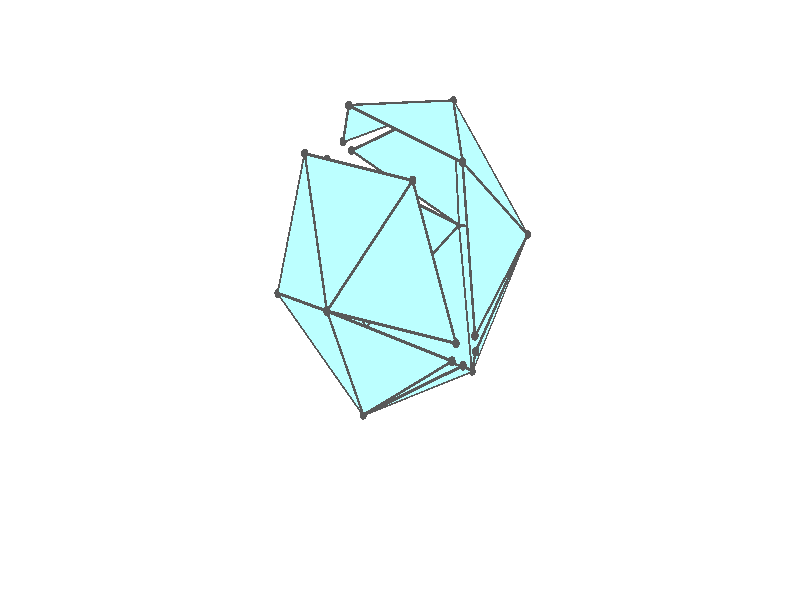 #version 3.7;
global_settings{assumed_gamma 1.0}
camera{perspective location <18.750000000000000000000000, 10.825317547305481014063844, 12.499999999999996447286321> right <0.133333333333333331482962, -0.230940107675850353485814, -0.000000000000000000000000> up <-0.064951905283832905846353, -0.037499999999999998612221, 0.129903810567665811692706> direction <0.750000000000000111022302, 0.433012701892219298294151, 0.499999999999999944488849> sky <-0.433012701892219298294151, -0.249999999999999944488849, 0.866025403784438707610605> look_at <18.000000000000000000000000, 10.392304845413262270881205, 11.999999999999996447286321>}
light_source{<18.750000000000000000000000, 10.825317547305481014063844, 12.499999999999996447286321> rgb<1.0,1.0,1.0>}
background{rgb<1,1,1>}
union{union{object{union{sphere{<-0.303530999103342913336689, 0.525731112119133481286326, -0.518325021351930814716980>,0.029999999999999998889777}sphere{<-0.303530999103343301914748, -0.525731112119133370264024, -0.518325021351930814716980>,0.029999999999999998889777}sphere{<0.607061998206686048717984, -0.000000000000000148687307, -0.518325021351930814716980>,0.029999999999999998889777}} pigment{rgb<0.1,0.1,0.1>}}object{union{cylinder{<-0.303530999103342913336689, 0.525731112119133481286326, -0.518325021351930814716980>,<-0.303530999103343301914748, -0.525731112119133370264024, -0.518325021351930814716980>,0.010000000000000000208167}cylinder{<-0.303530999103343301914748, -0.525731112119133370264024, -0.518325021351930814716980>,<0.607061998206686048717984, -0.000000000000000148687307, -0.518325021351930814716980>,0.010000000000000000208167}cylinder{<0.607061998206686048717984, -0.000000000000000148687307, -0.518325021351930814716980>,<-0.303530999103342913336689, 0.525731112119133481286326, -0.518325021351930814716980>,0.010000000000000000208167}} pigment{rgb<0.1,0.1,0.1>}}object{polygon{3.000000000000000000000000,<-0.303530999103342913336689, 0.525731112119133481286326, -0.518325021351930814716980>,<-0.303530999103343301914748, -0.525731112119133370264024, -0.518325021351930814716980>,<0.607061998206686048717984, -0.000000000000000148687307, -0.518325021351930814716980>} pigment{rgbft<0.5,1.0,1.0,0.1,0.1>}}}union{object{union{sphere{<-0.303530999103342913336689, 0.525731112119133481286326, -0.518325021351930814716980>,0.029999999999999998889777}sphere{<-0.303530999103343301914748, -0.525731112119133370264024, -0.518325021351930814716980>,0.029999999999999998889777}sphere{<-1.015816289917057524405664, 0.000000000000000443347894, 0.048974962114034958915454>,0.029999999999999998889777}} pigment{rgb<0.1,0.1,0.1>}}object{union{cylinder{<-0.303530999103342913336689, 0.525731112119133481286326, -0.518325021351930814716980>,<-0.303530999103343301914748, -0.525731112119133370264024, -0.518325021351930814716980>,0.010000000000000000208167}cylinder{<-0.303530999103343301914748, -0.525731112119133370264024, -0.518325021351930814716980>,<-1.015816289917057524405664, 0.000000000000000443347894, 0.048974962114034958915454>,0.010000000000000000208167}cylinder{<-1.015816289917057524405664, 0.000000000000000443347894, 0.048974962114034958915454>,<-0.303530999103342913336689, 0.525731112119133481286326, -0.518325021351930814716980>,0.010000000000000000208167}} pigment{rgb<0.1,0.1,0.1>}}object{polygon{3.000000000000000000000000,<-0.303530999103342913336689, 0.525731112119133481286326, -0.518325021351930814716980>,<-0.303530999103343301914748, -0.525731112119133370264024, -0.518325021351930814716980>,<-1.015816289917057524405664, 0.000000000000000443347894, 0.048974962114034958915454>} pigment{rgbft<0.5,1.0,1.0,0.1,0.1>}}}union{object{union{sphere{<-0.303530999103342913336689, 0.525731112119133481286326, -0.518325021351930703694677>,0.029999999999999998889777}sphere{<-0.584827798246249530578211, 0.879722712646230475819209, 0.430956215452159230316909>,0.029999999999999998889777}sphere{<-1.015816289917057524405664, 0.000000000000000555111512, 0.048974962114034986671030>,0.029999999999999998889777}} pigment{rgb<0.1,0.1,0.1>}}object{union{cylinder{<-0.303530999103342913336689, 0.525731112119133481286326, -0.518325021351930703694677>,<-0.584827798246249530578211, 0.879722712646230475819209, 0.430956215452159230316909>,0.010000000000000000208167}cylinder{<-0.584827798246249530578211, 0.879722712646230475819209, 0.430956215452159230316909>,<-1.015816289917057524405664, 0.000000000000000555111512, 0.048974962114034986671030>,0.010000000000000000208167}cylinder{<-1.015816289917057524405664, 0.000000000000000555111512, 0.048974962114034986671030>,<-0.303530999103342913336689, 0.525731112119133481286326, -0.518325021351930703694677>,0.010000000000000000208167}} pigment{rgb<0.1,0.1,0.1>}}object{polygon{3.000000000000000000000000,<-0.303530999103342913336689, 0.525731112119133481286326, -0.518325021351930703694677>,<-0.584827798246249530578211, 0.879722712646230475819209, 0.430956215452159230316909>,<-1.015816289917057524405664, 0.000000000000000555111512, 0.048974962114034986671030>} pigment{rgbft<0.5,1.0,1.0,0.1,0.1>}}}union{object{union{sphere{<-0.774233944955676989252424, 0.066614373797458437120866, 1.070137684116075238449639>,0.029999999999999998889777}sphere{<-0.584827798246249530578211, 0.879722712646230586841511, 0.430956215452159285828060>,0.029999999999999998889777}sphere{<-1.015816289917057746450268, 0.000000000000000499600361, 0.048974962114034736870849>,0.029999999999999998889777}} pigment{rgb<0.1,0.1,0.1>}}object{union{cylinder{<-0.774233944955676989252424, 0.066614373797458437120866, 1.070137684116075238449639>,<-0.584827798246249530578211, 0.879722712646230586841511, 0.430956215452159285828060>,0.010000000000000000208167}cylinder{<-0.584827798246249530578211, 0.879722712646230586841511, 0.430956215452159285828060>,<-1.015816289917057746450268, 0.000000000000000499600361, 0.048974962114034736870849>,0.010000000000000000208167}cylinder{<-1.015816289917057746450268, 0.000000000000000499600361, 0.048974962114034736870849>,<-0.774233944955676989252424, 0.066614373797458437120866, 1.070137684116075238449639>,0.010000000000000000208167}} pigment{rgb<0.1,0.1,0.1>}}object{polygon{3.000000000000000000000000,<-0.774233944955676989252424, 0.066614373797458437120866, 1.070137684116075238449639>,<-0.584827798246249530578211, 0.879722712646230586841511, 0.430956215452159285828060>,<-1.015816289917057746450268, 0.000000000000000499600361, 0.048974962114034736870849>} pigment{rgbft<0.5,1.0,1.0,0.1,0.1>}}}union{object{union{sphere{<-0.774233944955676989252424, 0.066614373797458492632018, 1.070137684116075238449639>,0.029999999999999998889777}sphere{<-0.584827798246249752622816, 0.879722712646230586841511, 0.430956215452159230316909>,0.029999999999999998889777}sphere{<0.100716478243410678672376, 0.637199077905130417676105, 1.190419276149858873736775>,0.029999999999999998889777}} pigment{rgb<0.1,0.1,0.1>}}object{union{cylinder{<-0.774233944955676989252424, 0.066614373797458492632018, 1.070137684116075238449639>,<-0.584827798246249752622816, 0.879722712646230586841511, 0.430956215452159230316909>,0.010000000000000000208167}cylinder{<-0.584827798246249752622816, 0.879722712646230586841511, 0.430956215452159230316909>,<0.100716478243410678672376, 0.637199077905130417676105, 1.190419276149858873736775>,0.010000000000000000208167}cylinder{<0.100716478243410678672376, 0.637199077905130417676105, 1.190419276149858873736775>,<-0.774233944955676989252424, 0.066614373797458492632018, 1.070137684116075238449639>,0.010000000000000000208167}} pigment{rgb<0.1,0.1,0.1>}}object{polygon{3.000000000000000000000000,<-0.774233944955676989252424, 0.066614373797458492632018, 1.070137684116075238449639>,<-0.584827798246249752622816, 0.879722712646230586841511, 0.430956215452159230316909>,<0.100716478243410678672376, 0.637199077905130417676105, 1.190419276149858873736775>} pigment{rgbft<0.5,1.0,1.0,0.1,0.1>}}}union{object{union{sphere{<-0.774233944955676989252424, 0.066614373797458492632018, 1.070137684116075238449639>,0.029999999999999998889777}sphere{<0.131326910571175597963745, -0.405822567691061231176519, 1.319808832338154047647549>,0.029999999999999998889777}sphere{<0.100716478243410789694678, 0.637199077905130528698407, 1.190419276149858873736775>,0.029999999999999998889777}} pigment{rgb<0.1,0.1,0.1>}}object{union{cylinder{<-0.774233944955676989252424, 0.066614373797458492632018, 1.070137684116075238449639>,<0.131326910571175597963745, -0.405822567691061231176519, 1.319808832338154047647549>,0.010000000000000000208167}cylinder{<0.131326910571175597963745, -0.405822567691061231176519, 1.319808832338154047647549>,<0.100716478243410789694678, 0.637199077905130528698407, 1.190419276149858873736775>,0.010000000000000000208167}cylinder{<0.100716478243410789694678, 0.637199077905130528698407, 1.190419276149858873736775>,<-0.774233944955676989252424, 0.066614373797458492632018, 1.070137684116075238449639>,0.010000000000000000208167}} pigment{rgb<0.1,0.1,0.1>}}object{polygon{3.000000000000000000000000,<-0.774233944955676989252424, 0.066614373797458492632018, 1.070137684116075238449639>,<0.131326910571175597963745, -0.405822567691061231176519, 1.319808832338154047647549>,<0.100716478243410789694678, 0.637199077905130528698407, 1.190419276149858873736775>} pigment{rgbft<0.5,1.0,1.0,0.1,0.1>}}}union{object{union{sphere{<0.507908144958528318113622, -0.879722712646230142752302, 0.048974962114034958915454>,0.029999999999999998889777}sphere{<-0.303530999103343024358992, -0.525731112119133259241721, -0.518325021351930592672375>,0.029999999999999998889777}sphere{<0.607061998206685826673379, -0.000000000000000277555756, -0.518325021351930592672375>,0.029999999999999998889777}} pigment{rgb<0.1,0.1,0.1>}}object{union{cylinder{<0.507908144958528318113622, -0.879722712646230142752302, 0.048974962114034958915454>,<-0.303530999103343024358992, -0.525731112119133259241721, -0.518325021351930592672375>,0.010000000000000000208167}cylinder{<-0.303530999103343024358992, -0.525731112119133259241721, -0.518325021351930592672375>,<0.607061998206685826673379, -0.000000000000000277555756, -0.518325021351930592672375>,0.010000000000000000208167}cylinder{<0.607061998206685826673379, -0.000000000000000277555756, -0.518325021351930592672375>,<0.507908144958528318113622, -0.879722712646230142752302, 0.048974962114034958915454>,0.010000000000000000208167}} pigment{rgb<0.1,0.1,0.1>}}object{polygon{3.000000000000000000000000,<0.507908144958528318113622, -0.879722712646230142752302, 0.048974962114034958915454>,<-0.303530999103343024358992, -0.525731112119133259241721, -0.518325021351930592672375>,<0.607061998206685826673379, -0.000000000000000277555756, -0.518325021351930592672375>} pigment{rgbft<0.5,1.0,1.0,0.1,0.1>}}}union{object{union{sphere{<0.507908144958528318113622, -0.879722712646230364796907, 0.048974962114034958915454>,0.029999999999999998889777}sphere{<1.054276116560917575526446, -0.066614373797458298342988, 0.430956215452159230316909>,0.029999999999999998889777}sphere{<0.607061998206686048717984, -0.000000000000000194289029, -0.518325021351930703694677>,0.029999999999999998889777}} pigment{rgb<0.1,0.1,0.1>}}object{union{cylinder{<0.507908144958528318113622, -0.879722712646230364796907, 0.048974962114034958915454>,<1.054276116560917575526446, -0.066614373797458298342988, 0.430956215452159230316909>,0.010000000000000000208167}cylinder{<1.054276116560917575526446, -0.066614373797458298342988, 0.430956215452159230316909>,<0.607061998206686048717984, -0.000000000000000194289029, -0.518325021351930703694677>,0.010000000000000000208167}cylinder{<0.607061998206686048717984, -0.000000000000000194289029, -0.518325021351930703694677>,<0.507908144958528318113622, -0.879722712646230364796907, 0.048974962114034958915454>,0.010000000000000000208167}} pigment{rgb<0.1,0.1,0.1>}}object{polygon{3.000000000000000000000000,<0.507908144958528318113622, -0.879722712646230364796907, 0.048974962114034958915454>,<1.054276116560917575526446, -0.066614373797458298342988, 0.430956215452159230316909>,<0.607061998206686048717984, -0.000000000000000194289029, -0.518325021351930703694677>} pigment{rgbft<0.5,1.0,1.0,0.1,0.1>}}}union{object{union{sphere{<0.507908144958528429135924, -0.879722712646230364796907, 0.048974962114034847893151>,0.029999999999999998889777}sphere{<1.054276116560917575526446, -0.066614373797458298342988, 0.430956215452159230316909>,0.029999999999999998889777}sphere{<0.444806712443629126418898, -0.637199077905130084609198, 1.070137684116075460494244>,0.029999999999999998889777}} pigment{rgb<0.1,0.1,0.1>}}object{union{cylinder{<0.507908144958528429135924, -0.879722712646230364796907, 0.048974962114034847893151>,<1.054276116560917575526446, -0.066614373797458298342988, 0.430956215452159230316909>,0.010000000000000000208167}cylinder{<1.054276116560917575526446, -0.066614373797458298342988, 0.430956215452159230316909>,<0.444806712443629126418898, -0.637199077905130084609198, 1.070137684116075460494244>,0.010000000000000000208167}cylinder{<0.444806712443629126418898, -0.637199077905130084609198, 1.070137684116075460494244>,<0.507908144958528429135924, -0.879722712646230364796907, 0.048974962114034847893151>,0.010000000000000000208167}} pigment{rgb<0.1,0.1,0.1>}}object{polygon{3.000000000000000000000000,<0.507908144958528429135924, -0.879722712646230364796907, 0.048974962114034847893151>,<1.054276116560917575526446, -0.066614373797458298342988, 0.430956215452159230316909>,<0.444806712443629126418898, -0.637199077905130084609198, 1.070137684116075460494244>} pigment{rgbft<0.5,1.0,1.0,0.1,0.1>}}}union{object{union{sphere{<0.501472349612157586307148, 0.405822567691061397709973, 1.190419276149858429647566>,0.029999999999999998889777}sphere{<1.054276116560917353481841, -0.066614373797458215076261, 0.430956215452159285828060>,0.029999999999999998889777}sphere{<0.444806712443629181930049, -0.637199077905130195631500, 1.070137684116075682538849>,0.029999999999999998889777}} pigment{rgb<0.1,0.1,0.1>}}object{union{cylinder{<0.501472349612157586307148, 0.405822567691061397709973, 1.190419276149858429647566>,<1.054276116560917353481841, -0.066614373797458215076261, 0.430956215452159285828060>,0.010000000000000000208167}cylinder{<1.054276116560917353481841, -0.066614373797458215076261, 0.430956215452159285828060>,<0.444806712443629181930049, -0.637199077905130195631500, 1.070137684116075682538849>,0.010000000000000000208167}cylinder{<0.444806712443629181930049, -0.637199077905130195631500, 1.070137684116075682538849>,<0.501472349612157586307148, 0.405822567691061397709973, 1.190419276149858429647566>,0.010000000000000000208167}} pigment{rgb<0.1,0.1,0.1>}}object{polygon{3.000000000000000000000000,<0.501472349612157586307148, 0.405822567691061397709973, 1.190419276149858429647566>,<1.054276116560917353481841, -0.066614373797458215076261, 0.430956215452159285828060>,<0.444806712443629181930049, -0.637199077905130195631500, 1.070137684116075682538849>} pigment{rgbft<0.5,1.0,1.0,0.1,0.1>}}}union{object{union{sphere{<-0.303530999103343024358992, 0.525731112119133481286326, -0.518325021351930814716980>,0.029999999999999998889777}sphere{<0.507908144958528762202832, 0.879722712646230142752302, 0.048974962114034903404303>,0.029999999999999998889777}sphere{<0.607061998206686048717984, -0.000000000000000166533454, -0.518325021351930814716980>,0.029999999999999998889777}} pigment{rgb<0.1,0.1,0.1>}}object{union{cylinder{<-0.303530999103343024358992, 0.525731112119133481286326, -0.518325021351930814716980>,<0.507908144958528762202832, 0.879722712646230142752302, 0.048974962114034903404303>,0.010000000000000000208167}cylinder{<0.507908144958528762202832, 0.879722712646230142752302, 0.048974962114034903404303>,<0.607061998206686048717984, -0.000000000000000166533454, -0.518325021351930814716980>,0.010000000000000000208167}cylinder{<0.607061998206686048717984, -0.000000000000000166533454, -0.518325021351930814716980>,<-0.303530999103343024358992, 0.525731112119133481286326, -0.518325021351930814716980>,0.010000000000000000208167}} pigment{rgb<0.1,0.1,0.1>}}object{polygon{3.000000000000000000000000,<-0.303530999103343024358992, 0.525731112119133481286326, -0.518325021351930814716980>,<0.507908144958528762202832, 0.879722712646230142752302, 0.048974962114034903404303>,<0.607061998206686048717984, -0.000000000000000166533454, -0.518325021351930814716980>} pigment{rgbft<0.5,1.0,1.0,0.1,0.1>}}}union{object{union{sphere{<-0.584827798246250418756631, -0.879722712646229920707697, 0.430956215452159341339211>,0.029999999999999998889777}sphere{<-0.303530999103343246403597, -0.525731112119133481286326, -0.518325021351930925739282>,0.029999999999999998889777}sphere{<-1.015816289917057524405664, 0.000000000000000444089210, 0.048974962114034986671030>,0.029999999999999998889777}} pigment{rgb<0.1,0.1,0.1>}}object{union{cylinder{<-0.584827798246250418756631, -0.879722712646229920707697, 0.430956215452159341339211>,<-0.303530999103343246403597, -0.525731112119133481286326, -0.518325021351930925739282>,0.010000000000000000208167}cylinder{<-0.303530999103343246403597, -0.525731112119133481286326, -0.518325021351930925739282>,<-1.015816289917057524405664, 0.000000000000000444089210, 0.048974962114034986671030>,0.010000000000000000208167}cylinder{<-1.015816289917057524405664, 0.000000000000000444089210, 0.048974962114034986671030>,<-0.584827798246250418756631, -0.879722712646229920707697, 0.430956215452159341339211>,0.010000000000000000208167}} pigment{rgb<0.1,0.1,0.1>}}object{polygon{3.000000000000000000000000,<-0.584827798246250418756631, -0.879722712646229920707697, 0.430956215452159341339211>,<-0.303530999103343246403597, -0.525731112119133481286326, -0.518325021351930925739282>,<-1.015816289917057524405664, 0.000000000000000444089210, 0.048974962114034986671030>} pigment{rgbft<0.5,1.0,1.0,0.1,0.1>}}}union{object{union{sphere{<-0.303530999103342913336689, 0.525731112119133481286326, -0.518325021351930814716980>,0.029999999999999998889777}sphere{<-0.584827798246249419555909, 0.879722712646230364796907, 0.430956215452159285828060>,0.029999999999999998889777}sphere{<0.417655851497259311688737, 0.946337086443687525161295, 0.120856447311984971371146>,0.029999999999999998889777}} pigment{rgb<0.1,0.1,0.1>}}object{union{cylinder{<-0.303530999103342913336689, 0.525731112119133481286326, -0.518325021351930814716980>,<-0.584827798246249419555909, 0.879722712646230364796907, 0.430956215452159285828060>,0.010000000000000000208167}cylinder{<-0.584827798246249419555909, 0.879722712646230364796907, 0.430956215452159285828060>,<0.417655851497259311688737, 0.946337086443687525161295, 0.120856447311984971371146>,0.010000000000000000208167}cylinder{<0.417655851497259311688737, 0.946337086443687525161295, 0.120856447311984971371146>,<-0.303530999103342913336689, 0.525731112119133481286326, -0.518325021351930814716980>,0.010000000000000000208167}} pigment{rgb<0.1,0.1,0.1>}}object{polygon{3.000000000000000000000000,<-0.303530999103342913336689, 0.525731112119133481286326, -0.518325021351930814716980>,<-0.584827798246249419555909, 0.879722712646230364796907, 0.430956215452159285828060>,<0.417655851497259311688737, 0.946337086443687525161295, 0.120856447311984971371146>} pigment{rgbft<0.5,1.0,1.0,0.1,0.1>}}}union{object{union{sphere{<-0.774233944955676989252424, 0.066614373797458464876442, 1.070137684116075016405034>,0.029999999999999998889777}sphere{<-0.620470372357192156975714, -0.834869120657690921838423, 0.551237807485942976626347>,0.029999999999999998889777}sphere{<-1.015816289917057746450268, 0.000000000000000492661467, 0.048974962114034834015364>,0.029999999999999998889777}} pigment{rgb<0.1,0.1,0.1>}}object{union{cylinder{<-0.774233944955676989252424, 0.066614373797458464876442, 1.070137684116075016405034>,<-0.620470372357192156975714, -0.834869120657690921838423, 0.551237807485942976626347>,0.010000000000000000208167}cylinder{<-0.620470372357192156975714, -0.834869120657690921838423, 0.551237807485942976626347>,<-1.015816289917057746450268, 0.000000000000000492661467, 0.048974962114034834015364>,0.010000000000000000208167}cylinder{<-1.015816289917057746450268, 0.000000000000000492661467, 0.048974962114034834015364>,<-0.774233944955676989252424, 0.066614373797458464876442, 1.070137684116075016405034>,0.010000000000000000208167}} pigment{rgb<0.1,0.1,0.1>}}object{polygon{3.000000000000000000000000,<-0.774233944955676989252424, 0.066614373797458464876442, 1.070137684116075016405034>,<-0.620470372357192156975714, -0.834869120657690921838423, 0.551237807485942976626347>,<-1.015816289917057746450268, 0.000000000000000492661467, 0.048974962114034834015364>} pigment{rgbft<0.5,1.0,1.0,0.1,0.1>}}}union{object{union{sphere{<0.448266283825024924869496, 0.954777665085763449503986, 0.250246003500279923237315>,0.029999999999999998889777}sphere{<-0.584827798246249974667421, 0.879722712646230475819209, 0.430956215452159285828060>,0.029999999999999998889777}sphere{<0.100716478243410789694678, 0.637199077905130417676105, 1.190419276149858873736775>,0.029999999999999998889777}} pigment{rgb<0.1,0.1,0.1>}}object{union{cylinder{<0.448266283825024924869496, 0.954777665085763449503986, 0.250246003500279923237315>,<-0.584827798246249974667421, 0.879722712646230475819209, 0.430956215452159285828060>,0.010000000000000000208167}cylinder{<-0.584827798246249974667421, 0.879722712646230475819209, 0.430956215452159285828060>,<0.100716478243410789694678, 0.637199077905130417676105, 1.190419276149858873736775>,0.010000000000000000208167}cylinder{<0.100716478243410789694678, 0.637199077905130417676105, 1.190419276149858873736775>,<0.448266283825024924869496, 0.954777665085763449503986, 0.250246003500279923237315>,0.010000000000000000208167}} pigment{rgb<0.1,0.1,0.1>}}object{polygon{3.000000000000000000000000,<0.448266283825024924869496, 0.954777665085763449503986, 0.250246003500279923237315>,<-0.584827798246249974667421, 0.879722712646230475819209, 0.430956215452159285828060>,<0.100716478243410789694678, 0.637199077905130417676105, 1.190419276149858873736775>} pigment{rgbft<0.5,1.0,1.0,0.1,0.1>}}}union{object{union{sphere{<-0.774233944955676878230122, 0.066614373797458603654320, 1.070137684116075238449639>,0.029999999999999998889777}sphere{<0.131326910571175625719320, -0.405822567691061175665368, 1.319808832338154047647549>,0.029999999999999998889777}sphere{<-0.533606381172205379570528, -0.865598821995398504114405, 0.647467905048085379249301>,0.029999999999999998889777}} pigment{rgb<0.1,0.1,0.1>}}object{union{cylinder{<-0.774233944955676878230122, 0.066614373797458603654320, 1.070137684116075238449639>,<0.131326910571175625719320, -0.405822567691061175665368, 1.319808832338154047647549>,0.010000000000000000208167}cylinder{<0.131326910571175625719320, -0.405822567691061175665368, 1.319808832338154047647549>,<-0.533606381172205379570528, -0.865598821995398504114405, 0.647467905048085379249301>,0.010000000000000000208167}cylinder{<-0.533606381172205379570528, -0.865598821995398504114405, 0.647467905048085379249301>,<-0.774233944955676878230122, 0.066614373797458603654320, 1.070137684116075238449639>,0.010000000000000000208167}} pigment{rgb<0.1,0.1,0.1>}}object{polygon{3.000000000000000000000000,<-0.774233944955676878230122, 0.066614373797458603654320, 1.070137684116075238449639>,<0.131326910571175625719320, -0.405822567691061175665368, 1.319808832338154047647549>,<-0.533606381172205379570528, -0.865598821995398504114405, 0.647467905048085379249301>} pigment{rgbft<0.5,1.0,1.0,0.1,0.1>}}}union{object{union{sphere{<0.507908144958528540158227, -0.879722712646230142752302, 0.048974962114034931159878>,0.029999999999999998889777}sphere{<-0.303530999103343190892446, -0.525731112119133259241721, -0.518325021351930703694677>,0.029999999999999998889777}sphere{<-0.469448318314668322503991, -0.946337086443687414138992, 0.430956215452159285828060>,0.029999999999999998889777}} pigment{rgb<0.1,0.1,0.1>}}object{union{cylinder{<0.507908144958528540158227, -0.879722712646230142752302, 0.048974962114034931159878>,<-0.303530999103343190892446, -0.525731112119133259241721, -0.518325021351930703694677>,0.010000000000000000208167}cylinder{<-0.303530999103343190892446, -0.525731112119133259241721, -0.518325021351930703694677>,<-0.469448318314668322503991, -0.946337086443687414138992, 0.430956215452159285828060>,0.010000000000000000208167}cylinder{<-0.469448318314668322503991, -0.946337086443687414138992, 0.430956215452159285828060>,<0.507908144958528540158227, -0.879722712646230142752302, 0.048974962114034931159878>,0.010000000000000000208167}} pigment{rgb<0.1,0.1,0.1>}}object{polygon{3.000000000000000000000000,<0.507908144958528540158227, -0.879722712646230142752302, 0.048974962114034931159878>,<-0.303530999103343190892446, -0.525731112119133259241721, -0.518325021351930703694677>,<-0.469448318314668322503991, -0.946337086443687414138992, 0.430956215452159285828060>} pigment{rgbft<0.5,1.0,1.0,0.1,0.1>}}}union{object{union{sphere{<0.610724031654954924164258, 0.834869120657691143883028, 0.120856447311985526482658>,0.029999999999999998889777}sphere{<1.054276116560917131437236, -0.066614373797458270587413, 0.430956215452159119294606>,0.029999999999999998889777}sphere{<0.607061998206685937695681, -0.000000000000000204697370, -0.518325021351930481650072>,0.029999999999999998889777}} pigment{rgb<0.1,0.1,0.1>}}object{union{cylinder{<0.610724031654954924164258, 0.834869120657691143883028, 0.120856447311985526482658>,<1.054276116560917131437236, -0.066614373797458270587413, 0.430956215452159119294606>,0.010000000000000000208167}cylinder{<1.054276116560917131437236, -0.066614373797458270587413, 0.430956215452159119294606>,<0.607061998206685937695681, -0.000000000000000204697370, -0.518325021351930481650072>,0.010000000000000000208167}cylinder{<0.607061998206685937695681, -0.000000000000000204697370, -0.518325021351930481650072>,<0.610724031654954924164258, 0.834869120657691143883028, 0.120856447311985526482658>,0.010000000000000000208167}} pigment{rgb<0.1,0.1,0.1>}}object{polygon{3.000000000000000000000000,<0.610724031654954924164258, 0.834869120657691143883028, 0.120856447311985526482658>,<1.054276116560917131437236, -0.066614373797458270587413, 0.430956215452159119294606>,<0.607061998206685937695681, -0.000000000000000204697370, -0.518325021351930481650072>} pigment{rgbft<0.5,1.0,1.0,0.1,0.1>}}}union{object{union{sphere{<0.507908144958528318113622, -0.879722712646230364796907, 0.048974962114034792382000>,0.029999999999999998889777}sphere{<-0.412782681146140473238404, -0.954777665085763116437079, 0.551237807485942421514835>,0.029999999999999998889777}sphere{<0.444806712443629070907747, -0.637199077905130195631500, 1.070137684116075460494244>,0.029999999999999998889777}} pigment{rgb<0.1,0.1,0.1>}}object{union{cylinder{<0.507908144958528318113622, -0.879722712646230364796907, 0.048974962114034792382000>,<-0.412782681146140473238404, -0.954777665085763116437079, 0.551237807485942421514835>,0.010000000000000000208167}cylinder{<-0.412782681146140473238404, -0.954777665085763116437079, 0.551237807485942421514835>,<0.444806712443629070907747, -0.637199077905130195631500, 1.070137684116075460494244>,0.010000000000000000208167}cylinder{<0.444806712443629070907747, -0.637199077905130195631500, 1.070137684116075460494244>,<0.507908144958528318113622, -0.879722712646230364796907, 0.048974962114034792382000>,0.010000000000000000208167}} pigment{rgb<0.1,0.1,0.1>}}object{polygon{3.000000000000000000000000,<0.507908144958528318113622, -0.879722712646230364796907, 0.048974962114034792382000>,<-0.412782681146140473238404, -0.954777665085763116437079, 0.551237807485942421514835>,<0.444806712443629070907747, -0.637199077905130195631500, 1.070137684116075460494244>} pigment{rgbft<0.5,1.0,1.0,0.1,0.1>}}}union{object{union{sphere{<0.501472349612157475284846, 0.405822567691061286687670, 1.190419276149858207602961>,0.029999999999999998889777}sphere{<1.054276116560917353481841, -0.066614373797458187320686, 0.430956215452159285828060>,0.029999999999999998889777}sphere{<0.602728571017749903404592, 0.865598821995398393092103, 0.250246003500279756703861>,0.029999999999999998889777}} pigment{rgb<0.1,0.1,0.1>}}object{union{cylinder{<0.501472349612157475284846, 0.405822567691061286687670, 1.190419276149858207602961>,<1.054276116560917353481841, -0.066614373797458187320686, 0.430956215452159285828060>,0.010000000000000000208167}cylinder{<1.054276116560917353481841, -0.066614373797458187320686, 0.430956215452159285828060>,<0.602728571017749903404592, 0.865598821995398393092103, 0.250246003500279756703861>,0.010000000000000000208167}cylinder{<0.602728571017749903404592, 0.865598821995398393092103, 0.250246003500279756703861>,<0.501472349612157475284846, 0.405822567691061286687670, 1.190419276149858207602961>,0.010000000000000000208167}} pigment{rgb<0.1,0.1,0.1>}}object{polygon{3.000000000000000000000000,<0.501472349612157475284846, 0.405822567691061286687670, 1.190419276149858207602961>,<1.054276116560917353481841, -0.066614373797458187320686, 0.430956215452159285828060>,<0.602728571017749903404592, 0.865598821995398393092103, 0.250246003500279756703861>} pigment{rgbft<0.5,1.0,1.0,0.1,0.1>}}}}
